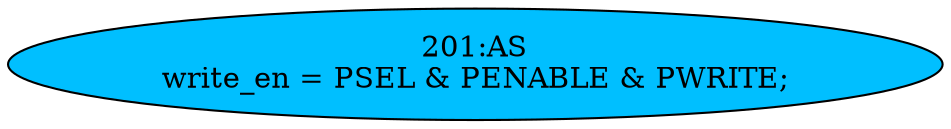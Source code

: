 strict digraph "" {
	node [label="\N"];
	"201:AS"	 [ast="<pyverilog.vparser.ast.Assign object at 0x7fea05ff5c90>",
		def_var="['write_en']",
		fillcolor=deepskyblue,
		label="201:AS
write_en = PSEL & PENABLE & PWRITE;",
		statements="[]",
		style=filled,
		typ=Assign,
		use_var="['PSEL', 'PENABLE', 'PWRITE']"];
}

